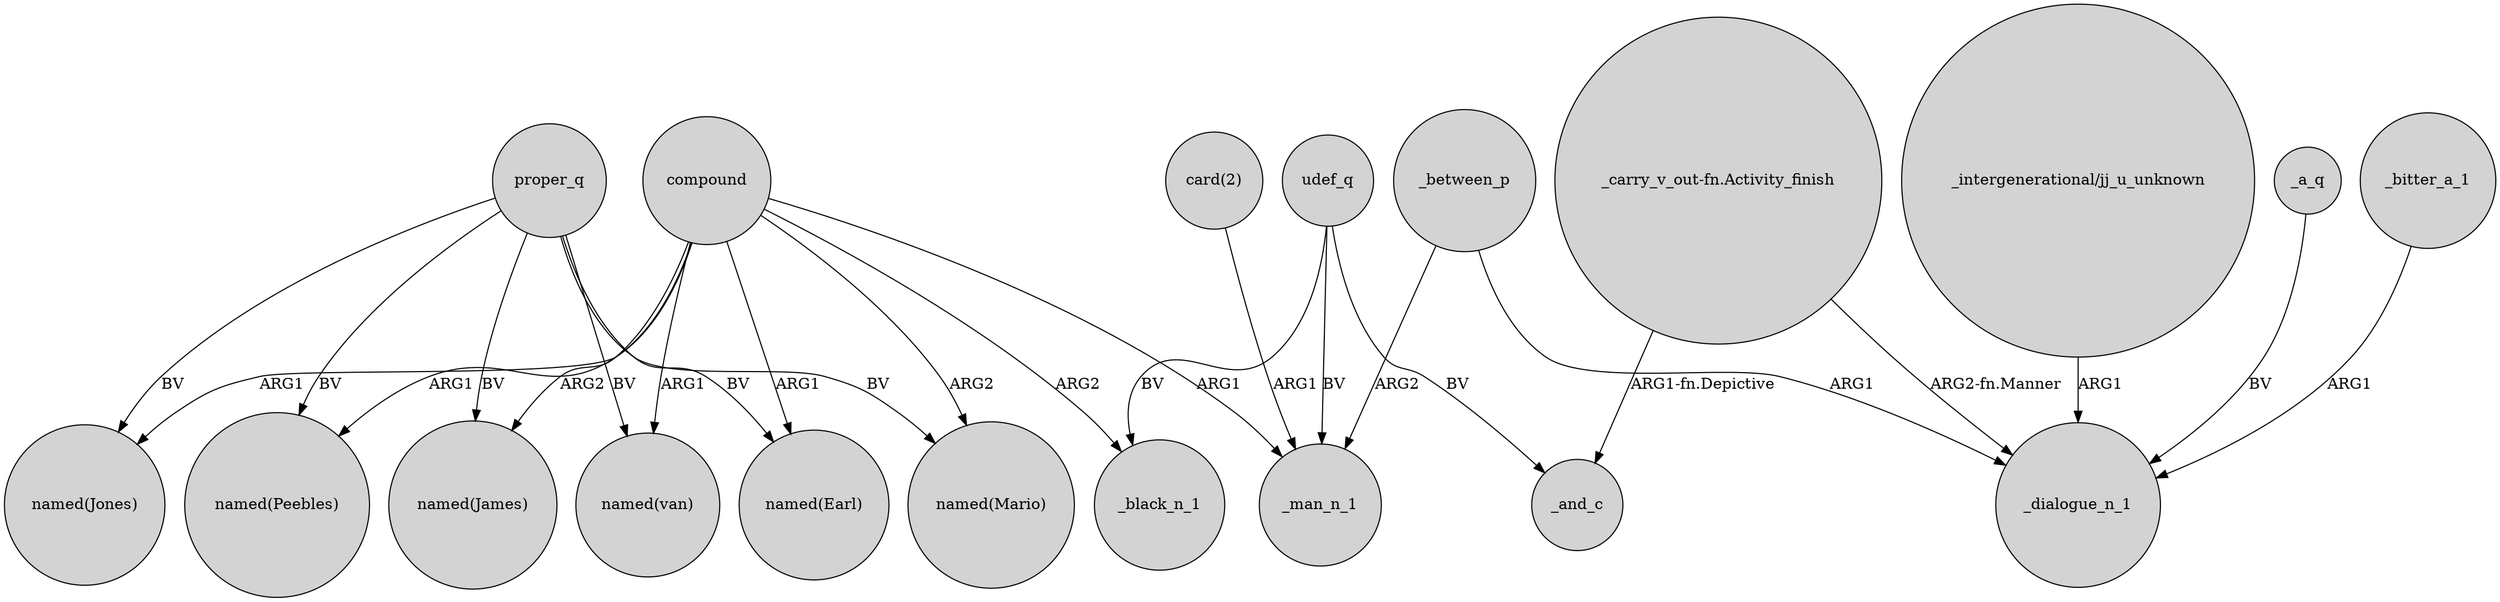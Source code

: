 digraph {
	node [shape=circle style=filled]
	compound -> _black_n_1 [label=ARG2]
	"_carry_v_out-fn.Activity_finish" -> _and_c [label="ARG1-fn.Depictive"]
	proper_q -> "named(Earl)" [label=BV]
	_a_q -> _dialogue_n_1 [label=BV]
	proper_q -> "named(James)" [label=BV]
	"card(2)" -> _man_n_1 [label=ARG1]
	compound -> "named(Jones)" [label=ARG1]
	"_carry_v_out-fn.Activity_finish" -> _dialogue_n_1 [label="ARG2-fn.Manner"]
	_between_p -> _man_n_1 [label=ARG2]
	compound -> "named(Earl)" [label=ARG1]
	_bitter_a_1 -> _dialogue_n_1 [label=ARG1]
	proper_q -> "named(Mario)" [label=BV]
	proper_q -> "named(van)" [label=BV]
	compound -> "named(Peebles)" [label=ARG1]
	udef_q -> _and_c [label=BV]
	udef_q -> _black_n_1 [label=BV]
	_between_p -> _dialogue_n_1 [label=ARG1]
	"_intergenerational/jj_u_unknown" -> _dialogue_n_1 [label=ARG1]
	proper_q -> "named(Jones)" [label=BV]
	compound -> "named(van)" [label=ARG1]
	udef_q -> _man_n_1 [label=BV]
	compound -> "named(James)" [label=ARG2]
	compound -> "named(Mario)" [label=ARG2]
	proper_q -> "named(Peebles)" [label=BV]
	compound -> _man_n_1 [label=ARG1]
}
